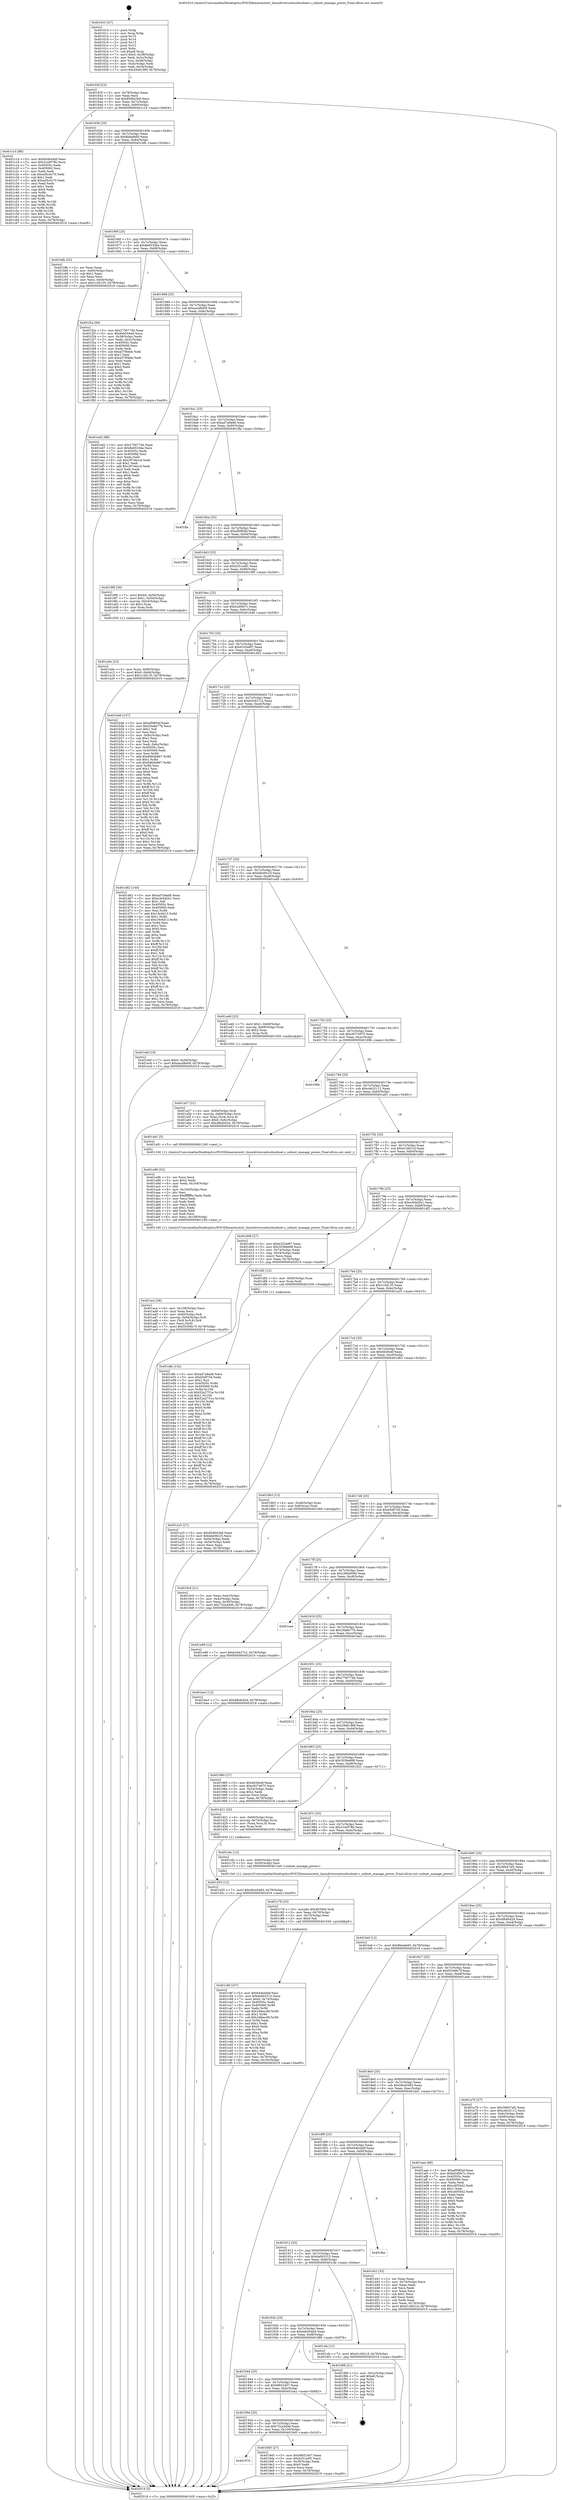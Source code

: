 digraph "0x401610" {
  label = "0x401610 (/mnt/c/Users/mathe/Desktop/tcc/POCII/binaries/extr_linuxdriversnetusbusbnet.c_usbnet_manage_power_Final-ollvm.out::main(0))"
  labelloc = "t"
  node[shape=record]

  Entry [label="",width=0.3,height=0.3,shape=circle,fillcolor=black,style=filled]
  "0x40163f" [label="{
     0x40163f [23]\l
     | [instrs]\l
     &nbsp;&nbsp;0x40163f \<+3\>: mov -0x78(%rbp),%eax\l
     &nbsp;&nbsp;0x401642 \<+2\>: mov %eax,%ecx\l
     &nbsp;&nbsp;0x401644 \<+6\>: sub $0x85d643e8,%ecx\l
     &nbsp;&nbsp;0x40164a \<+3\>: mov %eax,-0x7c(%rbp)\l
     &nbsp;&nbsp;0x40164d \<+3\>: mov %ecx,-0x80(%rbp)\l
     &nbsp;&nbsp;0x401650 \<+6\>: je 0000000000401c14 \<main+0x604\>\l
  }"]
  "0x401c14" [label="{
     0x401c14 [88]\l
     | [instrs]\l
     &nbsp;&nbsp;0x401c14 \<+5\>: mov $0x644b44bf,%eax\l
     &nbsp;&nbsp;0x401c19 \<+5\>: mov $0x31e0f78b,%ecx\l
     &nbsp;&nbsp;0x401c1e \<+7\>: mov 0x40505c,%edx\l
     &nbsp;&nbsp;0x401c25 \<+7\>: mov 0x405060,%esi\l
     &nbsp;&nbsp;0x401c2c \<+2\>: mov %edx,%edi\l
     &nbsp;&nbsp;0x401c2e \<+6\>: sub $0xed5c0c70,%edi\l
     &nbsp;&nbsp;0x401c34 \<+3\>: sub $0x1,%edi\l
     &nbsp;&nbsp;0x401c37 \<+6\>: add $0xed5c0c70,%edi\l
     &nbsp;&nbsp;0x401c3d \<+3\>: imul %edi,%edx\l
     &nbsp;&nbsp;0x401c40 \<+3\>: and $0x1,%edx\l
     &nbsp;&nbsp;0x401c43 \<+3\>: cmp $0x0,%edx\l
     &nbsp;&nbsp;0x401c46 \<+4\>: sete %r8b\l
     &nbsp;&nbsp;0x401c4a \<+3\>: cmp $0xa,%esi\l
     &nbsp;&nbsp;0x401c4d \<+4\>: setl %r9b\l
     &nbsp;&nbsp;0x401c51 \<+3\>: mov %r8b,%r10b\l
     &nbsp;&nbsp;0x401c54 \<+3\>: and %r9b,%r10b\l
     &nbsp;&nbsp;0x401c57 \<+3\>: xor %r9b,%r8b\l
     &nbsp;&nbsp;0x401c5a \<+3\>: or %r8b,%r10b\l
     &nbsp;&nbsp;0x401c5d \<+4\>: test $0x1,%r10b\l
     &nbsp;&nbsp;0x401c61 \<+3\>: cmovne %ecx,%eax\l
     &nbsp;&nbsp;0x401c64 \<+3\>: mov %eax,-0x78(%rbp)\l
     &nbsp;&nbsp;0x401c67 \<+5\>: jmp 0000000000402019 \<main+0xa09\>\l
  }"]
  "0x401656" [label="{
     0x401656 [25]\l
     | [instrs]\l
     &nbsp;&nbsp;0x401656 \<+5\>: jmp 000000000040165b \<main+0x4b\>\l
     &nbsp;&nbsp;0x40165b \<+3\>: mov -0x7c(%rbp),%eax\l
     &nbsp;&nbsp;0x40165e \<+5\>: sub $0x8bbafe60,%eax\l
     &nbsp;&nbsp;0x401663 \<+6\>: mov %eax,-0x84(%rbp)\l
     &nbsp;&nbsp;0x401669 \<+6\>: je 0000000000401bfb \<main+0x5eb\>\l
  }"]
  Exit [label="",width=0.3,height=0.3,shape=circle,fillcolor=black,style=filled,peripheries=2]
  "0x401bfb" [label="{
     0x401bfb [25]\l
     | [instrs]\l
     &nbsp;&nbsp;0x401bfb \<+2\>: xor %eax,%eax\l
     &nbsp;&nbsp;0x401bfd \<+3\>: mov -0x64(%rbp),%ecx\l
     &nbsp;&nbsp;0x401c00 \<+3\>: sub $0x1,%eax\l
     &nbsp;&nbsp;0x401c03 \<+2\>: sub %eax,%ecx\l
     &nbsp;&nbsp;0x401c05 \<+3\>: mov %ecx,-0x64(%rbp)\l
     &nbsp;&nbsp;0x401c08 \<+7\>: movl $0x1c3d135,-0x78(%rbp)\l
     &nbsp;&nbsp;0x401c0f \<+5\>: jmp 0000000000402019 \<main+0xa09\>\l
  }"]
  "0x40166f" [label="{
     0x40166f [25]\l
     | [instrs]\l
     &nbsp;&nbsp;0x40166f \<+5\>: jmp 0000000000401674 \<main+0x64\>\l
     &nbsp;&nbsp;0x401674 \<+3\>: mov -0x7c(%rbp),%eax\l
     &nbsp;&nbsp;0x401677 \<+5\>: sub $0x8e6533be,%eax\l
     &nbsp;&nbsp;0x40167c \<+6\>: mov %eax,-0x88(%rbp)\l
     &nbsp;&nbsp;0x401682 \<+6\>: je 0000000000401f2a \<main+0x91a\>\l
  }"]
  "0x401dfe" [label="{
     0x401dfe [152]\l
     | [instrs]\l
     &nbsp;&nbsp;0x401dfe \<+5\>: mov $0xad7a9ad6,%ecx\l
     &nbsp;&nbsp;0x401e03 \<+5\>: mov $0xb5df75d,%edx\l
     &nbsp;&nbsp;0x401e08 \<+3\>: mov $0x1,%sil\l
     &nbsp;&nbsp;0x401e0b \<+8\>: mov 0x40505c,%r8d\l
     &nbsp;&nbsp;0x401e13 \<+8\>: mov 0x405060,%r9d\l
     &nbsp;&nbsp;0x401e1b \<+3\>: mov %r8d,%r10d\l
     &nbsp;&nbsp;0x401e1e \<+7\>: sub $0x52a2751e,%r10d\l
     &nbsp;&nbsp;0x401e25 \<+4\>: sub $0x1,%r10d\l
     &nbsp;&nbsp;0x401e29 \<+7\>: add $0x52a2751e,%r10d\l
     &nbsp;&nbsp;0x401e30 \<+4\>: imul %r10d,%r8d\l
     &nbsp;&nbsp;0x401e34 \<+4\>: and $0x1,%r8d\l
     &nbsp;&nbsp;0x401e38 \<+4\>: cmp $0x0,%r8d\l
     &nbsp;&nbsp;0x401e3c \<+4\>: sete %r11b\l
     &nbsp;&nbsp;0x401e40 \<+4\>: cmp $0xa,%r9d\l
     &nbsp;&nbsp;0x401e44 \<+3\>: setl %bl\l
     &nbsp;&nbsp;0x401e47 \<+3\>: mov %r11b,%r14b\l
     &nbsp;&nbsp;0x401e4a \<+4\>: xor $0xff,%r14b\l
     &nbsp;&nbsp;0x401e4e \<+3\>: mov %bl,%r15b\l
     &nbsp;&nbsp;0x401e51 \<+4\>: xor $0xff,%r15b\l
     &nbsp;&nbsp;0x401e55 \<+4\>: xor $0x1,%sil\l
     &nbsp;&nbsp;0x401e59 \<+3\>: mov %r14b,%r12b\l
     &nbsp;&nbsp;0x401e5c \<+4\>: and $0xff,%r12b\l
     &nbsp;&nbsp;0x401e60 \<+3\>: and %sil,%r11b\l
     &nbsp;&nbsp;0x401e63 \<+3\>: mov %r15b,%r13b\l
     &nbsp;&nbsp;0x401e66 \<+4\>: and $0xff,%r13b\l
     &nbsp;&nbsp;0x401e6a \<+3\>: and %sil,%bl\l
     &nbsp;&nbsp;0x401e6d \<+3\>: or %r11b,%r12b\l
     &nbsp;&nbsp;0x401e70 \<+3\>: or %bl,%r13b\l
     &nbsp;&nbsp;0x401e73 \<+3\>: xor %r13b,%r12b\l
     &nbsp;&nbsp;0x401e76 \<+3\>: or %r15b,%r14b\l
     &nbsp;&nbsp;0x401e79 \<+4\>: xor $0xff,%r14b\l
     &nbsp;&nbsp;0x401e7d \<+4\>: or $0x1,%sil\l
     &nbsp;&nbsp;0x401e81 \<+3\>: and %sil,%r14b\l
     &nbsp;&nbsp;0x401e84 \<+3\>: or %r14b,%r12b\l
     &nbsp;&nbsp;0x401e87 \<+4\>: test $0x1,%r12b\l
     &nbsp;&nbsp;0x401e8b \<+3\>: cmovne %edx,%ecx\l
     &nbsp;&nbsp;0x401e8e \<+3\>: mov %ecx,-0x78(%rbp)\l
     &nbsp;&nbsp;0x401e91 \<+5\>: jmp 0000000000402019 \<main+0xa09\>\l
  }"]
  "0x401f2a" [label="{
     0x401f2a [94]\l
     | [instrs]\l
     &nbsp;&nbsp;0x401f2a \<+5\>: mov $0x2756774b,%eax\l
     &nbsp;&nbsp;0x401f2f \<+5\>: mov $0x6eb504d4,%ecx\l
     &nbsp;&nbsp;0x401f34 \<+3\>: mov -0x38(%rbp),%edx\l
     &nbsp;&nbsp;0x401f37 \<+3\>: mov %edx,-0x2c(%rbp)\l
     &nbsp;&nbsp;0x401f3a \<+7\>: mov 0x40505c,%edx\l
     &nbsp;&nbsp;0x401f41 \<+7\>: mov 0x405060,%esi\l
     &nbsp;&nbsp;0x401f48 \<+2\>: mov %edx,%edi\l
     &nbsp;&nbsp;0x401f4a \<+6\>: sub $0xa57f0ebb,%edi\l
     &nbsp;&nbsp;0x401f50 \<+3\>: sub $0x1,%edi\l
     &nbsp;&nbsp;0x401f53 \<+6\>: add $0xa57f0ebb,%edi\l
     &nbsp;&nbsp;0x401f59 \<+3\>: imul %edi,%edx\l
     &nbsp;&nbsp;0x401f5c \<+3\>: and $0x1,%edx\l
     &nbsp;&nbsp;0x401f5f \<+3\>: cmp $0x0,%edx\l
     &nbsp;&nbsp;0x401f62 \<+4\>: sete %r8b\l
     &nbsp;&nbsp;0x401f66 \<+3\>: cmp $0xa,%esi\l
     &nbsp;&nbsp;0x401f69 \<+4\>: setl %r9b\l
     &nbsp;&nbsp;0x401f6d \<+3\>: mov %r8b,%r10b\l
     &nbsp;&nbsp;0x401f70 \<+3\>: and %r9b,%r10b\l
     &nbsp;&nbsp;0x401f73 \<+3\>: xor %r9b,%r8b\l
     &nbsp;&nbsp;0x401f76 \<+3\>: or %r8b,%r10b\l
     &nbsp;&nbsp;0x401f79 \<+4\>: test $0x1,%r10b\l
     &nbsp;&nbsp;0x401f7d \<+3\>: cmovne %ecx,%eax\l
     &nbsp;&nbsp;0x401f80 \<+3\>: mov %eax,-0x78(%rbp)\l
     &nbsp;&nbsp;0x401f83 \<+5\>: jmp 0000000000402019 \<main+0xa09\>\l
  }"]
  "0x401688" [label="{
     0x401688 [25]\l
     | [instrs]\l
     &nbsp;&nbsp;0x401688 \<+5\>: jmp 000000000040168d \<main+0x7d\>\l
     &nbsp;&nbsp;0x40168d \<+3\>: mov -0x7c(%rbp),%eax\l
     &nbsp;&nbsp;0x401690 \<+5\>: sub $0xaacd8e09,%eax\l
     &nbsp;&nbsp;0x401695 \<+6\>: mov %eax,-0x8c(%rbp)\l
     &nbsp;&nbsp;0x40169b \<+6\>: je 0000000000401ed2 \<main+0x8c2\>\l
  }"]
  "0x401d35" [label="{
     0x401d35 [12]\l
     | [instrs]\l
     &nbsp;&nbsp;0x401d35 \<+7\>: movl $0x58ce5483,-0x78(%rbp)\l
     &nbsp;&nbsp;0x401d3c \<+5\>: jmp 0000000000402019 \<main+0xa09\>\l
  }"]
  "0x401ed2" [label="{
     0x401ed2 [88]\l
     | [instrs]\l
     &nbsp;&nbsp;0x401ed2 \<+5\>: mov $0x2756774b,%eax\l
     &nbsp;&nbsp;0x401ed7 \<+5\>: mov $0x8e6533be,%ecx\l
     &nbsp;&nbsp;0x401edc \<+7\>: mov 0x40505c,%edx\l
     &nbsp;&nbsp;0x401ee3 \<+7\>: mov 0x405060,%esi\l
     &nbsp;&nbsp;0x401eea \<+2\>: mov %edx,%edi\l
     &nbsp;&nbsp;0x401eec \<+6\>: sub $0x297ebcc4,%edi\l
     &nbsp;&nbsp;0x401ef2 \<+3\>: sub $0x1,%edi\l
     &nbsp;&nbsp;0x401ef5 \<+6\>: add $0x297ebcc4,%edi\l
     &nbsp;&nbsp;0x401efb \<+3\>: imul %edi,%edx\l
     &nbsp;&nbsp;0x401efe \<+3\>: and $0x1,%edx\l
     &nbsp;&nbsp;0x401f01 \<+3\>: cmp $0x0,%edx\l
     &nbsp;&nbsp;0x401f04 \<+4\>: sete %r8b\l
     &nbsp;&nbsp;0x401f08 \<+3\>: cmp $0xa,%esi\l
     &nbsp;&nbsp;0x401f0b \<+4\>: setl %r9b\l
     &nbsp;&nbsp;0x401f0f \<+3\>: mov %r8b,%r10b\l
     &nbsp;&nbsp;0x401f12 \<+3\>: and %r9b,%r10b\l
     &nbsp;&nbsp;0x401f15 \<+3\>: xor %r9b,%r8b\l
     &nbsp;&nbsp;0x401f18 \<+3\>: or %r8b,%r10b\l
     &nbsp;&nbsp;0x401f1b \<+4\>: test $0x1,%r10b\l
     &nbsp;&nbsp;0x401f1f \<+3\>: cmovne %ecx,%eax\l
     &nbsp;&nbsp;0x401f22 \<+3\>: mov %eax,-0x78(%rbp)\l
     &nbsp;&nbsp;0x401f25 \<+5\>: jmp 0000000000402019 \<main+0xa09\>\l
  }"]
  "0x4016a1" [label="{
     0x4016a1 [25]\l
     | [instrs]\l
     &nbsp;&nbsp;0x4016a1 \<+5\>: jmp 00000000004016a6 \<main+0x96\>\l
     &nbsp;&nbsp;0x4016a6 \<+3\>: mov -0x7c(%rbp),%eax\l
     &nbsp;&nbsp;0x4016a9 \<+5\>: sub $0xad7a9ad6,%eax\l
     &nbsp;&nbsp;0x4016ae \<+6\>: mov %eax,-0x90(%rbp)\l
     &nbsp;&nbsp;0x4016b4 \<+6\>: je 0000000000401ffa \<main+0x9ea\>\l
  }"]
  "0x401c8f" [label="{
     0x401c8f [107]\l
     | [instrs]\l
     &nbsp;&nbsp;0x401c8f \<+5\>: mov $0x644b44bf,%esi\l
     &nbsp;&nbsp;0x401c94 \<+5\>: mov $0x6a003315,%ecx\l
     &nbsp;&nbsp;0x401c99 \<+7\>: movl $0x0,-0x74(%rbp)\l
     &nbsp;&nbsp;0x401ca0 \<+7\>: mov 0x40505c,%edx\l
     &nbsp;&nbsp;0x401ca7 \<+8\>: mov 0x405060,%r8d\l
     &nbsp;&nbsp;0x401caf \<+3\>: mov %edx,%r9d\l
     &nbsp;&nbsp;0x401cb2 \<+7\>: add $0x24feec09,%r9d\l
     &nbsp;&nbsp;0x401cb9 \<+4\>: sub $0x1,%r9d\l
     &nbsp;&nbsp;0x401cbd \<+7\>: sub $0x24feec09,%r9d\l
     &nbsp;&nbsp;0x401cc4 \<+4\>: imul %r9d,%edx\l
     &nbsp;&nbsp;0x401cc8 \<+3\>: and $0x1,%edx\l
     &nbsp;&nbsp;0x401ccb \<+3\>: cmp $0x0,%edx\l
     &nbsp;&nbsp;0x401cce \<+4\>: sete %r10b\l
     &nbsp;&nbsp;0x401cd2 \<+4\>: cmp $0xa,%r8d\l
     &nbsp;&nbsp;0x401cd6 \<+4\>: setl %r11b\l
     &nbsp;&nbsp;0x401cda \<+3\>: mov %r10b,%bl\l
     &nbsp;&nbsp;0x401cdd \<+3\>: and %r11b,%bl\l
     &nbsp;&nbsp;0x401ce0 \<+3\>: xor %r11b,%r10b\l
     &nbsp;&nbsp;0x401ce3 \<+3\>: or %r10b,%bl\l
     &nbsp;&nbsp;0x401ce6 \<+3\>: test $0x1,%bl\l
     &nbsp;&nbsp;0x401ce9 \<+3\>: cmovne %ecx,%esi\l
     &nbsp;&nbsp;0x401cec \<+3\>: mov %esi,-0x78(%rbp)\l
     &nbsp;&nbsp;0x401cef \<+6\>: mov %eax,-0x10c(%rbp)\l
     &nbsp;&nbsp;0x401cf5 \<+5\>: jmp 0000000000402019 \<main+0xa09\>\l
  }"]
  "0x401ffa" [label="{
     0x401ffa\l
  }", style=dashed]
  "0x4016ba" [label="{
     0x4016ba [25]\l
     | [instrs]\l
     &nbsp;&nbsp;0x4016ba \<+5\>: jmp 00000000004016bf \<main+0xaf\>\l
     &nbsp;&nbsp;0x4016bf \<+3\>: mov -0x7c(%rbp),%eax\l
     &nbsp;&nbsp;0x4016c2 \<+5\>: sub $0xaf5f85ef,%eax\l
     &nbsp;&nbsp;0x4016c7 \<+6\>: mov %eax,-0x94(%rbp)\l
     &nbsp;&nbsp;0x4016cd \<+6\>: je 0000000000401f9d \<main+0x98d\>\l
  }"]
  "0x401c78" [label="{
     0x401c78 [23]\l
     | [instrs]\l
     &nbsp;&nbsp;0x401c78 \<+10\>: movabs $0x4030b6,%rdi\l
     &nbsp;&nbsp;0x401c82 \<+3\>: mov %eax,-0x70(%rbp)\l
     &nbsp;&nbsp;0x401c85 \<+3\>: mov -0x70(%rbp),%esi\l
     &nbsp;&nbsp;0x401c88 \<+2\>: mov $0x0,%al\l
     &nbsp;&nbsp;0x401c8a \<+5\>: call 0000000000401040 \<printf@plt\>\l
     | [calls]\l
     &nbsp;&nbsp;0x401040 \{1\} (unknown)\l
  }"]
  "0x401f9d" [label="{
     0x401f9d\l
  }", style=dashed]
  "0x4016d3" [label="{
     0x4016d3 [25]\l
     | [instrs]\l
     &nbsp;&nbsp;0x4016d3 \<+5\>: jmp 00000000004016d8 \<main+0xc8\>\l
     &nbsp;&nbsp;0x4016d8 \<+3\>: mov -0x7c(%rbp),%eax\l
     &nbsp;&nbsp;0x4016db \<+5\>: sub $0xb251edf1,%eax\l
     &nbsp;&nbsp;0x4016e0 \<+6\>: mov %eax,-0x98(%rbp)\l
     &nbsp;&nbsp;0x4016e6 \<+6\>: je 00000000004019f0 \<main+0x3e0\>\l
  }"]
  "0x401aca" [label="{
     0x401aca [36]\l
     | [instrs]\l
     &nbsp;&nbsp;0x401aca \<+6\>: mov -0x108(%rbp),%ecx\l
     &nbsp;&nbsp;0x401ad0 \<+3\>: imul %eax,%ecx\l
     &nbsp;&nbsp;0x401ad3 \<+4\>: mov -0x60(%rbp),%r8\l
     &nbsp;&nbsp;0x401ad7 \<+4\>: movslq -0x64(%rbp),%r9\l
     &nbsp;&nbsp;0x401adb \<+4\>: mov (%r8,%r9,8),%r8\l
     &nbsp;&nbsp;0x401adf \<+3\>: mov %ecx,(%r8)\l
     &nbsp;&nbsp;0x401ae2 \<+7\>: movl $0x55306c7f,-0x78(%rbp)\l
     &nbsp;&nbsp;0x401ae9 \<+5\>: jmp 0000000000402019 \<main+0xa09\>\l
  }"]
  "0x4019f0" [label="{
     0x4019f0 [30]\l
     | [instrs]\l
     &nbsp;&nbsp;0x4019f0 \<+7\>: movl $0x64,-0x50(%rbp)\l
     &nbsp;&nbsp;0x4019f7 \<+7\>: movl $0x1,-0x54(%rbp)\l
     &nbsp;&nbsp;0x4019fe \<+4\>: movslq -0x54(%rbp),%rax\l
     &nbsp;&nbsp;0x401a02 \<+4\>: shl $0x3,%rax\l
     &nbsp;&nbsp;0x401a06 \<+3\>: mov %rax,%rdi\l
     &nbsp;&nbsp;0x401a09 \<+5\>: call 0000000000401050 \<malloc@plt\>\l
     | [calls]\l
     &nbsp;&nbsp;0x401050 \{1\} (unknown)\l
  }"]
  "0x4016ec" [label="{
     0x4016ec [25]\l
     | [instrs]\l
     &nbsp;&nbsp;0x4016ec \<+5\>: jmp 00000000004016f1 \<main+0xe1\>\l
     &nbsp;&nbsp;0x4016f1 \<+3\>: mov -0x7c(%rbp),%eax\l
     &nbsp;&nbsp;0x4016f4 \<+5\>: sub $0xb2d0fe7c,%eax\l
     &nbsp;&nbsp;0x4016f9 \<+6\>: mov %eax,-0x9c(%rbp)\l
     &nbsp;&nbsp;0x4016ff \<+6\>: je 0000000000401b46 \<main+0x536\>\l
  }"]
  "0x401a96" [label="{
     0x401a96 [52]\l
     | [instrs]\l
     &nbsp;&nbsp;0x401a96 \<+2\>: xor %ecx,%ecx\l
     &nbsp;&nbsp;0x401a98 \<+5\>: mov $0x2,%edx\l
     &nbsp;&nbsp;0x401a9d \<+6\>: mov %edx,-0x104(%rbp)\l
     &nbsp;&nbsp;0x401aa3 \<+1\>: cltd\l
     &nbsp;&nbsp;0x401aa4 \<+6\>: mov -0x104(%rbp),%esi\l
     &nbsp;&nbsp;0x401aaa \<+2\>: idiv %esi\l
     &nbsp;&nbsp;0x401aac \<+6\>: imul $0xfffffffe,%edx,%edx\l
     &nbsp;&nbsp;0x401ab2 \<+2\>: mov %ecx,%edi\l
     &nbsp;&nbsp;0x401ab4 \<+2\>: sub %edx,%edi\l
     &nbsp;&nbsp;0x401ab6 \<+2\>: mov %ecx,%edx\l
     &nbsp;&nbsp;0x401ab8 \<+3\>: sub $0x1,%edx\l
     &nbsp;&nbsp;0x401abb \<+2\>: add %edx,%edi\l
     &nbsp;&nbsp;0x401abd \<+2\>: sub %edi,%ecx\l
     &nbsp;&nbsp;0x401abf \<+6\>: mov %ecx,-0x108(%rbp)\l
     &nbsp;&nbsp;0x401ac5 \<+5\>: call 0000000000401160 \<next_i\>\l
     | [calls]\l
     &nbsp;&nbsp;0x401160 \{1\} (/mnt/c/Users/mathe/Desktop/tcc/POCII/binaries/extr_linuxdriversnetusbusbnet.c_usbnet_manage_power_Final-ollvm.out::next_i)\l
  }"]
  "0x401b46" [label="{
     0x401b46 [157]\l
     | [instrs]\l
     &nbsp;&nbsp;0x401b46 \<+5\>: mov $0xaf5f85ef,%eax\l
     &nbsp;&nbsp;0x401b4b \<+5\>: mov $0x20a8e77b,%ecx\l
     &nbsp;&nbsp;0x401b50 \<+2\>: mov $0x1,%dl\l
     &nbsp;&nbsp;0x401b52 \<+2\>: xor %esi,%esi\l
     &nbsp;&nbsp;0x401b54 \<+3\>: mov -0x6c(%rbp),%edi\l
     &nbsp;&nbsp;0x401b57 \<+3\>: sub $0x1,%esi\l
     &nbsp;&nbsp;0x401b5a \<+2\>: sub %esi,%edi\l
     &nbsp;&nbsp;0x401b5c \<+3\>: mov %edi,-0x6c(%rbp)\l
     &nbsp;&nbsp;0x401b5f \<+7\>: mov 0x40505c,%esi\l
     &nbsp;&nbsp;0x401b66 \<+7\>: mov 0x405060,%edi\l
     &nbsp;&nbsp;0x401b6d \<+3\>: mov %esi,%r8d\l
     &nbsp;&nbsp;0x401b70 \<+7\>: add $0x8d64b667,%r8d\l
     &nbsp;&nbsp;0x401b77 \<+4\>: sub $0x1,%r8d\l
     &nbsp;&nbsp;0x401b7b \<+7\>: sub $0x8d64b667,%r8d\l
     &nbsp;&nbsp;0x401b82 \<+4\>: imul %r8d,%esi\l
     &nbsp;&nbsp;0x401b86 \<+3\>: and $0x1,%esi\l
     &nbsp;&nbsp;0x401b89 \<+3\>: cmp $0x0,%esi\l
     &nbsp;&nbsp;0x401b8c \<+4\>: sete %r9b\l
     &nbsp;&nbsp;0x401b90 \<+3\>: cmp $0xa,%edi\l
     &nbsp;&nbsp;0x401b93 \<+4\>: setl %r10b\l
     &nbsp;&nbsp;0x401b97 \<+3\>: mov %r9b,%r11b\l
     &nbsp;&nbsp;0x401b9a \<+4\>: xor $0xff,%r11b\l
     &nbsp;&nbsp;0x401b9e \<+3\>: mov %r10b,%bl\l
     &nbsp;&nbsp;0x401ba1 \<+3\>: xor $0xff,%bl\l
     &nbsp;&nbsp;0x401ba4 \<+3\>: xor $0x0,%dl\l
     &nbsp;&nbsp;0x401ba7 \<+3\>: mov %r11b,%r14b\l
     &nbsp;&nbsp;0x401baa \<+4\>: and $0x0,%r14b\l
     &nbsp;&nbsp;0x401bae \<+3\>: and %dl,%r9b\l
     &nbsp;&nbsp;0x401bb1 \<+3\>: mov %bl,%r15b\l
     &nbsp;&nbsp;0x401bb4 \<+4\>: and $0x0,%r15b\l
     &nbsp;&nbsp;0x401bb8 \<+3\>: and %dl,%r10b\l
     &nbsp;&nbsp;0x401bbb \<+3\>: or %r9b,%r14b\l
     &nbsp;&nbsp;0x401bbe \<+3\>: or %r10b,%r15b\l
     &nbsp;&nbsp;0x401bc1 \<+3\>: xor %r15b,%r14b\l
     &nbsp;&nbsp;0x401bc4 \<+3\>: or %bl,%r11b\l
     &nbsp;&nbsp;0x401bc7 \<+4\>: xor $0xff,%r11b\l
     &nbsp;&nbsp;0x401bcb \<+3\>: or $0x0,%dl\l
     &nbsp;&nbsp;0x401bce \<+3\>: and %dl,%r11b\l
     &nbsp;&nbsp;0x401bd1 \<+3\>: or %r11b,%r14b\l
     &nbsp;&nbsp;0x401bd4 \<+4\>: test $0x1,%r14b\l
     &nbsp;&nbsp;0x401bd8 \<+3\>: cmovne %ecx,%eax\l
     &nbsp;&nbsp;0x401bdb \<+3\>: mov %eax,-0x78(%rbp)\l
     &nbsp;&nbsp;0x401bde \<+5\>: jmp 0000000000402019 \<main+0xa09\>\l
  }"]
  "0x401705" [label="{
     0x401705 [25]\l
     | [instrs]\l
     &nbsp;&nbsp;0x401705 \<+5\>: jmp 000000000040170a \<main+0xfa\>\l
     &nbsp;&nbsp;0x40170a \<+3\>: mov -0x7c(%rbp),%eax\l
     &nbsp;&nbsp;0x40170d \<+5\>: sub $0xb325a9f7,%eax\l
     &nbsp;&nbsp;0x401712 \<+6\>: mov %eax,-0xa0(%rbp)\l
     &nbsp;&nbsp;0x401718 \<+6\>: je 0000000000401d62 \<main+0x752\>\l
  }"]
  "0x401a57" [label="{
     0x401a57 [31]\l
     | [instrs]\l
     &nbsp;&nbsp;0x401a57 \<+4\>: mov -0x60(%rbp),%rdi\l
     &nbsp;&nbsp;0x401a5b \<+4\>: movslq -0x64(%rbp),%rcx\l
     &nbsp;&nbsp;0x401a5f \<+4\>: mov %rax,(%rdi,%rcx,8)\l
     &nbsp;&nbsp;0x401a63 \<+7\>: movl $0x0,-0x6c(%rbp)\l
     &nbsp;&nbsp;0x401a6a \<+7\>: movl $0x4fb4042d,-0x78(%rbp)\l
     &nbsp;&nbsp;0x401a71 \<+5\>: jmp 0000000000402019 \<main+0xa09\>\l
  }"]
  "0x401d62" [label="{
     0x401d62 [144]\l
     | [instrs]\l
     &nbsp;&nbsp;0x401d62 \<+5\>: mov $0xad7a9ad6,%eax\l
     &nbsp;&nbsp;0x401d67 \<+5\>: mov $0xe3e5d2b1,%ecx\l
     &nbsp;&nbsp;0x401d6c \<+2\>: mov $0x1,%dl\l
     &nbsp;&nbsp;0x401d6e \<+7\>: mov 0x40505c,%esi\l
     &nbsp;&nbsp;0x401d75 \<+7\>: mov 0x405060,%edi\l
     &nbsp;&nbsp;0x401d7c \<+3\>: mov %esi,%r8d\l
     &nbsp;&nbsp;0x401d7f \<+7\>: add $0x19c6d13,%r8d\l
     &nbsp;&nbsp;0x401d86 \<+4\>: sub $0x1,%r8d\l
     &nbsp;&nbsp;0x401d8a \<+7\>: sub $0x19c6d13,%r8d\l
     &nbsp;&nbsp;0x401d91 \<+4\>: imul %r8d,%esi\l
     &nbsp;&nbsp;0x401d95 \<+3\>: and $0x1,%esi\l
     &nbsp;&nbsp;0x401d98 \<+3\>: cmp $0x0,%esi\l
     &nbsp;&nbsp;0x401d9b \<+4\>: sete %r9b\l
     &nbsp;&nbsp;0x401d9f \<+3\>: cmp $0xa,%edi\l
     &nbsp;&nbsp;0x401da2 \<+4\>: setl %r10b\l
     &nbsp;&nbsp;0x401da6 \<+3\>: mov %r9b,%r11b\l
     &nbsp;&nbsp;0x401da9 \<+4\>: xor $0xff,%r11b\l
     &nbsp;&nbsp;0x401dad \<+3\>: mov %r10b,%bl\l
     &nbsp;&nbsp;0x401db0 \<+3\>: xor $0xff,%bl\l
     &nbsp;&nbsp;0x401db3 \<+3\>: xor $0x1,%dl\l
     &nbsp;&nbsp;0x401db6 \<+3\>: mov %r11b,%r14b\l
     &nbsp;&nbsp;0x401db9 \<+4\>: and $0xff,%r14b\l
     &nbsp;&nbsp;0x401dbd \<+3\>: and %dl,%r9b\l
     &nbsp;&nbsp;0x401dc0 \<+3\>: mov %bl,%r15b\l
     &nbsp;&nbsp;0x401dc3 \<+4\>: and $0xff,%r15b\l
     &nbsp;&nbsp;0x401dc7 \<+3\>: and %dl,%r10b\l
     &nbsp;&nbsp;0x401dca \<+3\>: or %r9b,%r14b\l
     &nbsp;&nbsp;0x401dcd \<+3\>: or %r10b,%r15b\l
     &nbsp;&nbsp;0x401dd0 \<+3\>: xor %r15b,%r14b\l
     &nbsp;&nbsp;0x401dd3 \<+3\>: or %bl,%r11b\l
     &nbsp;&nbsp;0x401dd6 \<+4\>: xor $0xff,%r11b\l
     &nbsp;&nbsp;0x401dda \<+3\>: or $0x1,%dl\l
     &nbsp;&nbsp;0x401ddd \<+3\>: and %dl,%r11b\l
     &nbsp;&nbsp;0x401de0 \<+3\>: or %r11b,%r14b\l
     &nbsp;&nbsp;0x401de3 \<+4\>: test $0x1,%r14b\l
     &nbsp;&nbsp;0x401de7 \<+3\>: cmovne %ecx,%eax\l
     &nbsp;&nbsp;0x401dea \<+3\>: mov %eax,-0x78(%rbp)\l
     &nbsp;&nbsp;0x401ded \<+5\>: jmp 0000000000402019 \<main+0xa09\>\l
  }"]
  "0x40171e" [label="{
     0x40171e [25]\l
     | [instrs]\l
     &nbsp;&nbsp;0x40171e \<+5\>: jmp 0000000000401723 \<main+0x113\>\l
     &nbsp;&nbsp;0x401723 \<+3\>: mov -0x7c(%rbp),%eax\l
     &nbsp;&nbsp;0x401726 \<+5\>: sub $0xb34427c2,%eax\l
     &nbsp;&nbsp;0x40172b \<+6\>: mov %eax,-0xa4(%rbp)\l
     &nbsp;&nbsp;0x401731 \<+6\>: je 0000000000401ebf \<main+0x8af\>\l
  }"]
  "0x401a0e" [label="{
     0x401a0e [23]\l
     | [instrs]\l
     &nbsp;&nbsp;0x401a0e \<+4\>: mov %rax,-0x60(%rbp)\l
     &nbsp;&nbsp;0x401a12 \<+7\>: movl $0x0,-0x64(%rbp)\l
     &nbsp;&nbsp;0x401a19 \<+7\>: movl $0x1c3d135,-0x78(%rbp)\l
     &nbsp;&nbsp;0x401a20 \<+5\>: jmp 0000000000402019 \<main+0xa09\>\l
  }"]
  "0x401ebf" [label="{
     0x401ebf [19]\l
     | [instrs]\l
     &nbsp;&nbsp;0x401ebf \<+7\>: movl $0x0,-0x38(%rbp)\l
     &nbsp;&nbsp;0x401ec6 \<+7\>: movl $0xaacd8e09,-0x78(%rbp)\l
     &nbsp;&nbsp;0x401ecd \<+5\>: jmp 0000000000402019 \<main+0xa09\>\l
  }"]
  "0x401737" [label="{
     0x401737 [25]\l
     | [instrs]\l
     &nbsp;&nbsp;0x401737 \<+5\>: jmp 000000000040173c \<main+0x12c\>\l
     &nbsp;&nbsp;0x40173c \<+3\>: mov -0x7c(%rbp),%eax\l
     &nbsp;&nbsp;0x40173f \<+5\>: sub $0xbde00c25,%eax\l
     &nbsp;&nbsp;0x401744 \<+6\>: mov %eax,-0xa8(%rbp)\l
     &nbsp;&nbsp;0x40174a \<+6\>: je 0000000000401a40 \<main+0x430\>\l
  }"]
  "0x401976" [label="{
     0x401976\l
  }", style=dashed]
  "0x401a40" [label="{
     0x401a40 [23]\l
     | [instrs]\l
     &nbsp;&nbsp;0x401a40 \<+7\>: movl $0x1,-0x68(%rbp)\l
     &nbsp;&nbsp;0x401a47 \<+4\>: movslq -0x68(%rbp),%rax\l
     &nbsp;&nbsp;0x401a4b \<+4\>: shl $0x2,%rax\l
     &nbsp;&nbsp;0x401a4f \<+3\>: mov %rax,%rdi\l
     &nbsp;&nbsp;0x401a52 \<+5\>: call 0000000000401050 \<malloc@plt\>\l
     | [calls]\l
     &nbsp;&nbsp;0x401050 \{1\} (unknown)\l
  }"]
  "0x401750" [label="{
     0x401750 [25]\l
     | [instrs]\l
     &nbsp;&nbsp;0x401750 \<+5\>: jmp 0000000000401755 \<main+0x145\>\l
     &nbsp;&nbsp;0x401755 \<+3\>: mov -0x7c(%rbp),%eax\l
     &nbsp;&nbsp;0x401758 \<+5\>: sub $0xc9374975,%eax\l
     &nbsp;&nbsp;0x40175d \<+6\>: mov %eax,-0xac(%rbp)\l
     &nbsp;&nbsp;0x401763 \<+6\>: je 000000000040199b \<main+0x38b\>\l
  }"]
  "0x4019d5" [label="{
     0x4019d5 [27]\l
     | [instrs]\l
     &nbsp;&nbsp;0x4019d5 \<+5\>: mov $0x6f652407,%eax\l
     &nbsp;&nbsp;0x4019da \<+5\>: mov $0xb251edf1,%ecx\l
     &nbsp;&nbsp;0x4019df \<+3\>: mov -0x30(%rbp),%edx\l
     &nbsp;&nbsp;0x4019e2 \<+3\>: cmp $0x0,%edx\l
     &nbsp;&nbsp;0x4019e5 \<+3\>: cmove %ecx,%eax\l
     &nbsp;&nbsp;0x4019e8 \<+3\>: mov %eax,-0x78(%rbp)\l
     &nbsp;&nbsp;0x4019eb \<+5\>: jmp 0000000000402019 \<main+0xa09\>\l
  }"]
  "0x40199b" [label="{
     0x40199b\l
  }", style=dashed]
  "0x401769" [label="{
     0x401769 [25]\l
     | [instrs]\l
     &nbsp;&nbsp;0x401769 \<+5\>: jmp 000000000040176e \<main+0x15e\>\l
     &nbsp;&nbsp;0x40176e \<+3\>: mov -0x7c(%rbp),%eax\l
     &nbsp;&nbsp;0x401771 \<+5\>: sub $0xcde32112,%eax\l
     &nbsp;&nbsp;0x401776 \<+6\>: mov %eax,-0xb0(%rbp)\l
     &nbsp;&nbsp;0x40177c \<+6\>: je 0000000000401a91 \<main+0x481\>\l
  }"]
  "0x40195d" [label="{
     0x40195d [25]\l
     | [instrs]\l
     &nbsp;&nbsp;0x40195d \<+5\>: jmp 0000000000401962 \<main+0x352\>\l
     &nbsp;&nbsp;0x401962 \<+3\>: mov -0x7c(%rbp),%eax\l
     &nbsp;&nbsp;0x401965 \<+5\>: sub $0x752a3d46,%eax\l
     &nbsp;&nbsp;0x40196a \<+6\>: mov %eax,-0x100(%rbp)\l
     &nbsp;&nbsp;0x401970 \<+6\>: je 00000000004019d5 \<main+0x3c5\>\l
  }"]
  "0x401a91" [label="{
     0x401a91 [5]\l
     | [instrs]\l
     &nbsp;&nbsp;0x401a91 \<+5\>: call 0000000000401160 \<next_i\>\l
     | [calls]\l
     &nbsp;&nbsp;0x401160 \{1\} (/mnt/c/Users/mathe/Desktop/tcc/POCII/binaries/extr_linuxdriversnetusbusbnet.c_usbnet_manage_power_Final-ollvm.out::next_i)\l
  }"]
  "0x401782" [label="{
     0x401782 [25]\l
     | [instrs]\l
     &nbsp;&nbsp;0x401782 \<+5\>: jmp 0000000000401787 \<main+0x177\>\l
     &nbsp;&nbsp;0x401787 \<+3\>: mov -0x7c(%rbp),%eax\l
     &nbsp;&nbsp;0x40178a \<+5\>: sub $0xd1cfd21d,%eax\l
     &nbsp;&nbsp;0x40178f \<+6\>: mov %eax,-0xb4(%rbp)\l
     &nbsp;&nbsp;0x401795 \<+6\>: je 0000000000401d06 \<main+0x6f6\>\l
  }"]
  "0x401ea2" [label="{
     0x401ea2\l
  }", style=dashed]
  "0x401d06" [label="{
     0x401d06 [27]\l
     | [instrs]\l
     &nbsp;&nbsp;0x401d06 \<+5\>: mov $0xb325a9f7,%eax\l
     &nbsp;&nbsp;0x401d0b \<+5\>: mov $0x3036e688,%ecx\l
     &nbsp;&nbsp;0x401d10 \<+3\>: mov -0x74(%rbp),%edx\l
     &nbsp;&nbsp;0x401d13 \<+3\>: cmp -0x54(%rbp),%edx\l
     &nbsp;&nbsp;0x401d16 \<+3\>: cmovl %ecx,%eax\l
     &nbsp;&nbsp;0x401d19 \<+3\>: mov %eax,-0x78(%rbp)\l
     &nbsp;&nbsp;0x401d1c \<+5\>: jmp 0000000000402019 \<main+0xa09\>\l
  }"]
  "0x40179b" [label="{
     0x40179b [25]\l
     | [instrs]\l
     &nbsp;&nbsp;0x40179b \<+5\>: jmp 00000000004017a0 \<main+0x190\>\l
     &nbsp;&nbsp;0x4017a0 \<+3\>: mov -0x7c(%rbp),%eax\l
     &nbsp;&nbsp;0x4017a3 \<+5\>: sub $0xe3e5d2b1,%eax\l
     &nbsp;&nbsp;0x4017a8 \<+6\>: mov %eax,-0xb8(%rbp)\l
     &nbsp;&nbsp;0x4017ae \<+6\>: je 0000000000401df2 \<main+0x7e2\>\l
  }"]
  "0x401944" [label="{
     0x401944 [25]\l
     | [instrs]\l
     &nbsp;&nbsp;0x401944 \<+5\>: jmp 0000000000401949 \<main+0x339\>\l
     &nbsp;&nbsp;0x401949 \<+3\>: mov -0x7c(%rbp),%eax\l
     &nbsp;&nbsp;0x40194c \<+5\>: sub $0x6f652407,%eax\l
     &nbsp;&nbsp;0x401951 \<+6\>: mov %eax,-0xfc(%rbp)\l
     &nbsp;&nbsp;0x401957 \<+6\>: je 0000000000401ea2 \<main+0x892\>\l
  }"]
  "0x401df2" [label="{
     0x401df2 [12]\l
     | [instrs]\l
     &nbsp;&nbsp;0x401df2 \<+4\>: mov -0x60(%rbp),%rax\l
     &nbsp;&nbsp;0x401df6 \<+3\>: mov %rax,%rdi\l
     &nbsp;&nbsp;0x401df9 \<+5\>: call 0000000000401030 \<free@plt\>\l
     | [calls]\l
     &nbsp;&nbsp;0x401030 \{1\} (unknown)\l
  }"]
  "0x4017b4" [label="{
     0x4017b4 [25]\l
     | [instrs]\l
     &nbsp;&nbsp;0x4017b4 \<+5\>: jmp 00000000004017b9 \<main+0x1a9\>\l
     &nbsp;&nbsp;0x4017b9 \<+3\>: mov -0x7c(%rbp),%eax\l
     &nbsp;&nbsp;0x4017bc \<+5\>: sub $0x1c3d135,%eax\l
     &nbsp;&nbsp;0x4017c1 \<+6\>: mov %eax,-0xbc(%rbp)\l
     &nbsp;&nbsp;0x4017c7 \<+6\>: je 0000000000401a25 \<main+0x415\>\l
  }"]
  "0x401f88" [label="{
     0x401f88 [21]\l
     | [instrs]\l
     &nbsp;&nbsp;0x401f88 \<+3\>: mov -0x2c(%rbp),%eax\l
     &nbsp;&nbsp;0x401f8b \<+7\>: add $0xe8,%rsp\l
     &nbsp;&nbsp;0x401f92 \<+1\>: pop %rbx\l
     &nbsp;&nbsp;0x401f93 \<+2\>: pop %r12\l
     &nbsp;&nbsp;0x401f95 \<+2\>: pop %r13\l
     &nbsp;&nbsp;0x401f97 \<+2\>: pop %r14\l
     &nbsp;&nbsp;0x401f99 \<+2\>: pop %r15\l
     &nbsp;&nbsp;0x401f9b \<+1\>: pop %rbp\l
     &nbsp;&nbsp;0x401f9c \<+1\>: ret\l
  }"]
  "0x401a25" [label="{
     0x401a25 [27]\l
     | [instrs]\l
     &nbsp;&nbsp;0x401a25 \<+5\>: mov $0x85d643e8,%eax\l
     &nbsp;&nbsp;0x401a2a \<+5\>: mov $0xbde00c25,%ecx\l
     &nbsp;&nbsp;0x401a2f \<+3\>: mov -0x64(%rbp),%edx\l
     &nbsp;&nbsp;0x401a32 \<+3\>: cmp -0x54(%rbp),%edx\l
     &nbsp;&nbsp;0x401a35 \<+3\>: cmovl %ecx,%eax\l
     &nbsp;&nbsp;0x401a38 \<+3\>: mov %eax,-0x78(%rbp)\l
     &nbsp;&nbsp;0x401a3b \<+5\>: jmp 0000000000402019 \<main+0xa09\>\l
  }"]
  "0x4017cd" [label="{
     0x4017cd [25]\l
     | [instrs]\l
     &nbsp;&nbsp;0x4017cd \<+5\>: jmp 00000000004017d2 \<main+0x1c2\>\l
     &nbsp;&nbsp;0x4017d2 \<+3\>: mov -0x7c(%rbp),%eax\l
     &nbsp;&nbsp;0x4017d5 \<+5\>: sub $0x9d30e4f,%eax\l
     &nbsp;&nbsp;0x4017da \<+6\>: mov %eax,-0xc0(%rbp)\l
     &nbsp;&nbsp;0x4017e0 \<+6\>: je 00000000004019b3 \<main+0x3a3\>\l
  }"]
  "0x40192b" [label="{
     0x40192b [25]\l
     | [instrs]\l
     &nbsp;&nbsp;0x40192b \<+5\>: jmp 0000000000401930 \<main+0x320\>\l
     &nbsp;&nbsp;0x401930 \<+3\>: mov -0x7c(%rbp),%eax\l
     &nbsp;&nbsp;0x401933 \<+5\>: sub $0x6eb504d4,%eax\l
     &nbsp;&nbsp;0x401938 \<+6\>: mov %eax,-0xf8(%rbp)\l
     &nbsp;&nbsp;0x40193e \<+6\>: je 0000000000401f88 \<main+0x978\>\l
  }"]
  "0x4019b3" [label="{
     0x4019b3 [13]\l
     | [instrs]\l
     &nbsp;&nbsp;0x4019b3 \<+4\>: mov -0x48(%rbp),%rax\l
     &nbsp;&nbsp;0x4019b7 \<+4\>: mov 0x8(%rax),%rdi\l
     &nbsp;&nbsp;0x4019bb \<+5\>: call 0000000000401060 \<atoi@plt\>\l
     | [calls]\l
     &nbsp;&nbsp;0x401060 \{1\} (unknown)\l
  }"]
  "0x4017e6" [label="{
     0x4017e6 [25]\l
     | [instrs]\l
     &nbsp;&nbsp;0x4017e6 \<+5\>: jmp 00000000004017eb \<main+0x1db\>\l
     &nbsp;&nbsp;0x4017eb \<+3\>: mov -0x7c(%rbp),%eax\l
     &nbsp;&nbsp;0x4017ee \<+5\>: sub $0xb5df75d,%eax\l
     &nbsp;&nbsp;0x4017f3 \<+6\>: mov %eax,-0xc4(%rbp)\l
     &nbsp;&nbsp;0x4017f9 \<+6\>: je 0000000000401e96 \<main+0x886\>\l
  }"]
  "0x401cfa" [label="{
     0x401cfa [12]\l
     | [instrs]\l
     &nbsp;&nbsp;0x401cfa \<+7\>: movl $0xd1cfd21d,-0x78(%rbp)\l
     &nbsp;&nbsp;0x401d01 \<+5\>: jmp 0000000000402019 \<main+0xa09\>\l
  }"]
  "0x401e96" [label="{
     0x401e96 [12]\l
     | [instrs]\l
     &nbsp;&nbsp;0x401e96 \<+7\>: movl $0xb34427c2,-0x78(%rbp)\l
     &nbsp;&nbsp;0x401e9d \<+5\>: jmp 0000000000402019 \<main+0xa09\>\l
  }"]
  "0x4017ff" [label="{
     0x4017ff [25]\l
     | [instrs]\l
     &nbsp;&nbsp;0x4017ff \<+5\>: jmp 0000000000401804 \<main+0x1f4\>\l
     &nbsp;&nbsp;0x401804 \<+3\>: mov -0x7c(%rbp),%eax\l
     &nbsp;&nbsp;0x401807 \<+5\>: sub $0x1860d090,%eax\l
     &nbsp;&nbsp;0x40180c \<+6\>: mov %eax,-0xc8(%rbp)\l
     &nbsp;&nbsp;0x401812 \<+6\>: je 0000000000401eae \<main+0x89e\>\l
  }"]
  "0x401912" [label="{
     0x401912 [25]\l
     | [instrs]\l
     &nbsp;&nbsp;0x401912 \<+5\>: jmp 0000000000401917 \<main+0x307\>\l
     &nbsp;&nbsp;0x401917 \<+3\>: mov -0x7c(%rbp),%eax\l
     &nbsp;&nbsp;0x40191a \<+5\>: sub $0x6a003315,%eax\l
     &nbsp;&nbsp;0x40191f \<+6\>: mov %eax,-0xf4(%rbp)\l
     &nbsp;&nbsp;0x401925 \<+6\>: je 0000000000401cfa \<main+0x6ea\>\l
  }"]
  "0x401eae" [label="{
     0x401eae\l
  }", style=dashed]
  "0x401818" [label="{
     0x401818 [25]\l
     | [instrs]\l
     &nbsp;&nbsp;0x401818 \<+5\>: jmp 000000000040181d \<main+0x20d\>\l
     &nbsp;&nbsp;0x40181d \<+3\>: mov -0x7c(%rbp),%eax\l
     &nbsp;&nbsp;0x401820 \<+5\>: sub $0x20a8e77b,%eax\l
     &nbsp;&nbsp;0x401825 \<+6\>: mov %eax,-0xcc(%rbp)\l
     &nbsp;&nbsp;0x40182b \<+6\>: je 0000000000401be3 \<main+0x5d3\>\l
  }"]
  "0x401fbe" [label="{
     0x401fbe\l
  }", style=dashed]
  "0x401be3" [label="{
     0x401be3 [12]\l
     | [instrs]\l
     &nbsp;&nbsp;0x401be3 \<+7\>: movl $0x4fb4042d,-0x78(%rbp)\l
     &nbsp;&nbsp;0x401bea \<+5\>: jmp 0000000000402019 \<main+0xa09\>\l
  }"]
  "0x401831" [label="{
     0x401831 [25]\l
     | [instrs]\l
     &nbsp;&nbsp;0x401831 \<+5\>: jmp 0000000000401836 \<main+0x226\>\l
     &nbsp;&nbsp;0x401836 \<+3\>: mov -0x7c(%rbp),%eax\l
     &nbsp;&nbsp;0x401839 \<+5\>: sub $0x2756774b,%eax\l
     &nbsp;&nbsp;0x40183e \<+6\>: mov %eax,-0xd0(%rbp)\l
     &nbsp;&nbsp;0x401844 \<+6\>: je 0000000000402012 \<main+0xa02\>\l
  }"]
  "0x4018f9" [label="{
     0x4018f9 [25]\l
     | [instrs]\l
     &nbsp;&nbsp;0x4018f9 \<+5\>: jmp 00000000004018fe \<main+0x2ee\>\l
     &nbsp;&nbsp;0x4018fe \<+3\>: mov -0x7c(%rbp),%eax\l
     &nbsp;&nbsp;0x401901 \<+5\>: sub $0x644b44bf,%eax\l
     &nbsp;&nbsp;0x401906 \<+6\>: mov %eax,-0xf0(%rbp)\l
     &nbsp;&nbsp;0x40190c \<+6\>: je 0000000000401fbe \<main+0x9ae\>\l
  }"]
  "0x402012" [label="{
     0x402012\l
  }", style=dashed]
  "0x40184a" [label="{
     0x40184a [25]\l
     | [instrs]\l
     &nbsp;&nbsp;0x40184a \<+5\>: jmp 000000000040184f \<main+0x23f\>\l
     &nbsp;&nbsp;0x40184f \<+3\>: mov -0x7c(%rbp),%eax\l
     &nbsp;&nbsp;0x401852 \<+5\>: sub $0x2946186f,%eax\l
     &nbsp;&nbsp;0x401857 \<+6\>: mov %eax,-0xd4(%rbp)\l
     &nbsp;&nbsp;0x40185d \<+6\>: je 0000000000401980 \<main+0x370\>\l
  }"]
  "0x401d41" [label="{
     0x401d41 [33]\l
     | [instrs]\l
     &nbsp;&nbsp;0x401d41 \<+2\>: xor %eax,%eax\l
     &nbsp;&nbsp;0x401d43 \<+3\>: mov -0x74(%rbp),%ecx\l
     &nbsp;&nbsp;0x401d46 \<+2\>: mov %eax,%edx\l
     &nbsp;&nbsp;0x401d48 \<+2\>: sub %ecx,%edx\l
     &nbsp;&nbsp;0x401d4a \<+2\>: mov %eax,%ecx\l
     &nbsp;&nbsp;0x401d4c \<+3\>: sub $0x1,%ecx\l
     &nbsp;&nbsp;0x401d4f \<+2\>: add %ecx,%edx\l
     &nbsp;&nbsp;0x401d51 \<+2\>: sub %edx,%eax\l
     &nbsp;&nbsp;0x401d53 \<+3\>: mov %eax,-0x74(%rbp)\l
     &nbsp;&nbsp;0x401d56 \<+7\>: movl $0xd1cfd21d,-0x78(%rbp)\l
     &nbsp;&nbsp;0x401d5d \<+5\>: jmp 0000000000402019 \<main+0xa09\>\l
  }"]
  "0x401980" [label="{
     0x401980 [27]\l
     | [instrs]\l
     &nbsp;&nbsp;0x401980 \<+5\>: mov $0x9d30e4f,%eax\l
     &nbsp;&nbsp;0x401985 \<+5\>: mov $0xc9374975,%ecx\l
     &nbsp;&nbsp;0x40198a \<+3\>: mov -0x34(%rbp),%edx\l
     &nbsp;&nbsp;0x40198d \<+3\>: cmp $0x2,%edx\l
     &nbsp;&nbsp;0x401990 \<+3\>: cmovne %ecx,%eax\l
     &nbsp;&nbsp;0x401993 \<+3\>: mov %eax,-0x78(%rbp)\l
     &nbsp;&nbsp;0x401996 \<+5\>: jmp 0000000000402019 \<main+0xa09\>\l
  }"]
  "0x401863" [label="{
     0x401863 [25]\l
     | [instrs]\l
     &nbsp;&nbsp;0x401863 \<+5\>: jmp 0000000000401868 \<main+0x258\>\l
     &nbsp;&nbsp;0x401868 \<+3\>: mov -0x7c(%rbp),%eax\l
     &nbsp;&nbsp;0x40186b \<+5\>: sub $0x3036e688,%eax\l
     &nbsp;&nbsp;0x401870 \<+6\>: mov %eax,-0xd8(%rbp)\l
     &nbsp;&nbsp;0x401876 \<+6\>: je 0000000000401d21 \<main+0x711\>\l
  }"]
  "0x402019" [label="{
     0x402019 [5]\l
     | [instrs]\l
     &nbsp;&nbsp;0x402019 \<+5\>: jmp 000000000040163f \<main+0x2f\>\l
  }"]
  "0x401610" [label="{
     0x401610 [47]\l
     | [instrs]\l
     &nbsp;&nbsp;0x401610 \<+1\>: push %rbp\l
     &nbsp;&nbsp;0x401611 \<+3\>: mov %rsp,%rbp\l
     &nbsp;&nbsp;0x401614 \<+2\>: push %r15\l
     &nbsp;&nbsp;0x401616 \<+2\>: push %r14\l
     &nbsp;&nbsp;0x401618 \<+2\>: push %r13\l
     &nbsp;&nbsp;0x40161a \<+2\>: push %r12\l
     &nbsp;&nbsp;0x40161c \<+1\>: push %rbx\l
     &nbsp;&nbsp;0x40161d \<+7\>: sub $0xe8,%rsp\l
     &nbsp;&nbsp;0x401624 \<+7\>: movl $0x0,-0x38(%rbp)\l
     &nbsp;&nbsp;0x40162b \<+3\>: mov %edi,-0x3c(%rbp)\l
     &nbsp;&nbsp;0x40162e \<+4\>: mov %rsi,-0x48(%rbp)\l
     &nbsp;&nbsp;0x401632 \<+3\>: mov -0x3c(%rbp),%edi\l
     &nbsp;&nbsp;0x401635 \<+3\>: mov %edi,-0x34(%rbp)\l
     &nbsp;&nbsp;0x401638 \<+7\>: movl $0x2946186f,-0x78(%rbp)\l
  }"]
  "0x4019c0" [label="{
     0x4019c0 [21]\l
     | [instrs]\l
     &nbsp;&nbsp;0x4019c0 \<+3\>: mov %eax,-0x4c(%rbp)\l
     &nbsp;&nbsp;0x4019c3 \<+3\>: mov -0x4c(%rbp),%eax\l
     &nbsp;&nbsp;0x4019c6 \<+3\>: mov %eax,-0x30(%rbp)\l
     &nbsp;&nbsp;0x4019c9 \<+7\>: movl $0x752a3d46,-0x78(%rbp)\l
     &nbsp;&nbsp;0x4019d0 \<+5\>: jmp 0000000000402019 \<main+0xa09\>\l
  }"]
  "0x4018e0" [label="{
     0x4018e0 [25]\l
     | [instrs]\l
     &nbsp;&nbsp;0x4018e0 \<+5\>: jmp 00000000004018e5 \<main+0x2d5\>\l
     &nbsp;&nbsp;0x4018e5 \<+3\>: mov -0x7c(%rbp),%eax\l
     &nbsp;&nbsp;0x4018e8 \<+5\>: sub $0x58ce5483,%eax\l
     &nbsp;&nbsp;0x4018ed \<+6\>: mov %eax,-0xec(%rbp)\l
     &nbsp;&nbsp;0x4018f3 \<+6\>: je 0000000000401d41 \<main+0x731\>\l
  }"]
  "0x401d21" [label="{
     0x401d21 [20]\l
     | [instrs]\l
     &nbsp;&nbsp;0x401d21 \<+4\>: mov -0x60(%rbp),%rax\l
     &nbsp;&nbsp;0x401d25 \<+4\>: movslq -0x74(%rbp),%rcx\l
     &nbsp;&nbsp;0x401d29 \<+4\>: mov (%rax,%rcx,8),%rax\l
     &nbsp;&nbsp;0x401d2d \<+3\>: mov %rax,%rdi\l
     &nbsp;&nbsp;0x401d30 \<+5\>: call 0000000000401030 \<free@plt\>\l
     | [calls]\l
     &nbsp;&nbsp;0x401030 \{1\} (unknown)\l
  }"]
  "0x40187c" [label="{
     0x40187c [25]\l
     | [instrs]\l
     &nbsp;&nbsp;0x40187c \<+5\>: jmp 0000000000401881 \<main+0x271\>\l
     &nbsp;&nbsp;0x401881 \<+3\>: mov -0x7c(%rbp),%eax\l
     &nbsp;&nbsp;0x401884 \<+5\>: sub $0x31e0f78b,%eax\l
     &nbsp;&nbsp;0x401889 \<+6\>: mov %eax,-0xdc(%rbp)\l
     &nbsp;&nbsp;0x40188f \<+6\>: je 0000000000401c6c \<main+0x65c\>\l
  }"]
  "0x401aee" [label="{
     0x401aee [88]\l
     | [instrs]\l
     &nbsp;&nbsp;0x401aee \<+5\>: mov $0xaf5f85ef,%eax\l
     &nbsp;&nbsp;0x401af3 \<+5\>: mov $0xb2d0fe7c,%ecx\l
     &nbsp;&nbsp;0x401af8 \<+7\>: mov 0x40505c,%edx\l
     &nbsp;&nbsp;0x401aff \<+7\>: mov 0x405060,%esi\l
     &nbsp;&nbsp;0x401b06 \<+2\>: mov %edx,%edi\l
     &nbsp;&nbsp;0x401b08 \<+6\>: sub $0xcd05042,%edi\l
     &nbsp;&nbsp;0x401b0e \<+3\>: sub $0x1,%edi\l
     &nbsp;&nbsp;0x401b11 \<+6\>: add $0xcd05042,%edi\l
     &nbsp;&nbsp;0x401b17 \<+3\>: imul %edi,%edx\l
     &nbsp;&nbsp;0x401b1a \<+3\>: and $0x1,%edx\l
     &nbsp;&nbsp;0x401b1d \<+3\>: cmp $0x0,%edx\l
     &nbsp;&nbsp;0x401b20 \<+4\>: sete %r8b\l
     &nbsp;&nbsp;0x401b24 \<+3\>: cmp $0xa,%esi\l
     &nbsp;&nbsp;0x401b27 \<+4\>: setl %r9b\l
     &nbsp;&nbsp;0x401b2b \<+3\>: mov %r8b,%r10b\l
     &nbsp;&nbsp;0x401b2e \<+3\>: and %r9b,%r10b\l
     &nbsp;&nbsp;0x401b31 \<+3\>: xor %r9b,%r8b\l
     &nbsp;&nbsp;0x401b34 \<+3\>: or %r8b,%r10b\l
     &nbsp;&nbsp;0x401b37 \<+4\>: test $0x1,%r10b\l
     &nbsp;&nbsp;0x401b3b \<+3\>: cmovne %ecx,%eax\l
     &nbsp;&nbsp;0x401b3e \<+3\>: mov %eax,-0x78(%rbp)\l
     &nbsp;&nbsp;0x401b41 \<+5\>: jmp 0000000000402019 \<main+0xa09\>\l
  }"]
  "0x401c6c" [label="{
     0x401c6c [12]\l
     | [instrs]\l
     &nbsp;&nbsp;0x401c6c \<+4\>: mov -0x60(%rbp),%rdi\l
     &nbsp;&nbsp;0x401c70 \<+3\>: mov -0x50(%rbp),%esi\l
     &nbsp;&nbsp;0x401c73 \<+5\>: call 00000000004013e0 \<usbnet_manage_power\>\l
     | [calls]\l
     &nbsp;&nbsp;0x4013e0 \{1\} (/mnt/c/Users/mathe/Desktop/tcc/POCII/binaries/extr_linuxdriversnetusbusbnet.c_usbnet_manage_power_Final-ollvm.out::usbnet_manage_power)\l
  }"]
  "0x401895" [label="{
     0x401895 [25]\l
     | [instrs]\l
     &nbsp;&nbsp;0x401895 \<+5\>: jmp 000000000040189a \<main+0x28a\>\l
     &nbsp;&nbsp;0x40189a \<+3\>: mov -0x7c(%rbp),%eax\l
     &nbsp;&nbsp;0x40189d \<+5\>: sub $0x36847af2,%eax\l
     &nbsp;&nbsp;0x4018a2 \<+6\>: mov %eax,-0xe0(%rbp)\l
     &nbsp;&nbsp;0x4018a8 \<+6\>: je 0000000000401bef \<main+0x5df\>\l
  }"]
  "0x4018c7" [label="{
     0x4018c7 [25]\l
     | [instrs]\l
     &nbsp;&nbsp;0x4018c7 \<+5\>: jmp 00000000004018cc \<main+0x2bc\>\l
     &nbsp;&nbsp;0x4018cc \<+3\>: mov -0x7c(%rbp),%eax\l
     &nbsp;&nbsp;0x4018cf \<+5\>: sub $0x55306c7f,%eax\l
     &nbsp;&nbsp;0x4018d4 \<+6\>: mov %eax,-0xe8(%rbp)\l
     &nbsp;&nbsp;0x4018da \<+6\>: je 0000000000401aee \<main+0x4de\>\l
  }"]
  "0x401bef" [label="{
     0x401bef [12]\l
     | [instrs]\l
     &nbsp;&nbsp;0x401bef \<+7\>: movl $0x8bbafe60,-0x78(%rbp)\l
     &nbsp;&nbsp;0x401bf6 \<+5\>: jmp 0000000000402019 \<main+0xa09\>\l
  }"]
  "0x4018ae" [label="{
     0x4018ae [25]\l
     | [instrs]\l
     &nbsp;&nbsp;0x4018ae \<+5\>: jmp 00000000004018b3 \<main+0x2a3\>\l
     &nbsp;&nbsp;0x4018b3 \<+3\>: mov -0x7c(%rbp),%eax\l
     &nbsp;&nbsp;0x4018b6 \<+5\>: sub $0x4fb4042d,%eax\l
     &nbsp;&nbsp;0x4018bb \<+6\>: mov %eax,-0xe4(%rbp)\l
     &nbsp;&nbsp;0x4018c1 \<+6\>: je 0000000000401a76 \<main+0x466\>\l
  }"]
  "0x401a76" [label="{
     0x401a76 [27]\l
     | [instrs]\l
     &nbsp;&nbsp;0x401a76 \<+5\>: mov $0x36847af2,%eax\l
     &nbsp;&nbsp;0x401a7b \<+5\>: mov $0xcde32112,%ecx\l
     &nbsp;&nbsp;0x401a80 \<+3\>: mov -0x6c(%rbp),%edx\l
     &nbsp;&nbsp;0x401a83 \<+3\>: cmp -0x68(%rbp),%edx\l
     &nbsp;&nbsp;0x401a86 \<+3\>: cmovl %ecx,%eax\l
     &nbsp;&nbsp;0x401a89 \<+3\>: mov %eax,-0x78(%rbp)\l
     &nbsp;&nbsp;0x401a8c \<+5\>: jmp 0000000000402019 \<main+0xa09\>\l
  }"]
  Entry -> "0x401610" [label=" 1"]
  "0x40163f" -> "0x401c14" [label=" 1"]
  "0x40163f" -> "0x401656" [label=" 28"]
  "0x401f88" -> Exit [label=" 1"]
  "0x401656" -> "0x401bfb" [label=" 1"]
  "0x401656" -> "0x40166f" [label=" 27"]
  "0x401f2a" -> "0x402019" [label=" 1"]
  "0x40166f" -> "0x401f2a" [label=" 1"]
  "0x40166f" -> "0x401688" [label=" 26"]
  "0x401ed2" -> "0x402019" [label=" 1"]
  "0x401688" -> "0x401ed2" [label=" 1"]
  "0x401688" -> "0x4016a1" [label=" 25"]
  "0x401ebf" -> "0x402019" [label=" 1"]
  "0x4016a1" -> "0x401ffa" [label=" 0"]
  "0x4016a1" -> "0x4016ba" [label=" 25"]
  "0x401e96" -> "0x402019" [label=" 1"]
  "0x4016ba" -> "0x401f9d" [label=" 0"]
  "0x4016ba" -> "0x4016d3" [label=" 25"]
  "0x401dfe" -> "0x402019" [label=" 1"]
  "0x4016d3" -> "0x4019f0" [label=" 1"]
  "0x4016d3" -> "0x4016ec" [label=" 24"]
  "0x401df2" -> "0x401dfe" [label=" 1"]
  "0x4016ec" -> "0x401b46" [label=" 1"]
  "0x4016ec" -> "0x401705" [label=" 23"]
  "0x401d62" -> "0x402019" [label=" 1"]
  "0x401705" -> "0x401d62" [label=" 1"]
  "0x401705" -> "0x40171e" [label=" 22"]
  "0x401d41" -> "0x402019" [label=" 1"]
  "0x40171e" -> "0x401ebf" [label=" 1"]
  "0x40171e" -> "0x401737" [label=" 21"]
  "0x401d35" -> "0x402019" [label=" 1"]
  "0x401737" -> "0x401a40" [label=" 1"]
  "0x401737" -> "0x401750" [label=" 20"]
  "0x401d21" -> "0x401d35" [label=" 1"]
  "0x401750" -> "0x40199b" [label=" 0"]
  "0x401750" -> "0x401769" [label=" 20"]
  "0x401d06" -> "0x402019" [label=" 2"]
  "0x401769" -> "0x401a91" [label=" 1"]
  "0x401769" -> "0x401782" [label=" 19"]
  "0x401c8f" -> "0x402019" [label=" 1"]
  "0x401782" -> "0x401d06" [label=" 2"]
  "0x401782" -> "0x40179b" [label=" 17"]
  "0x401c78" -> "0x401c8f" [label=" 1"]
  "0x40179b" -> "0x401df2" [label=" 1"]
  "0x40179b" -> "0x4017b4" [label=" 16"]
  "0x401c14" -> "0x402019" [label=" 1"]
  "0x4017b4" -> "0x401a25" [label=" 2"]
  "0x4017b4" -> "0x4017cd" [label=" 14"]
  "0x401bfb" -> "0x402019" [label=" 1"]
  "0x4017cd" -> "0x4019b3" [label=" 1"]
  "0x4017cd" -> "0x4017e6" [label=" 13"]
  "0x401be3" -> "0x402019" [label=" 1"]
  "0x4017e6" -> "0x401e96" [label=" 1"]
  "0x4017e6" -> "0x4017ff" [label=" 12"]
  "0x401b46" -> "0x402019" [label=" 1"]
  "0x4017ff" -> "0x401eae" [label=" 0"]
  "0x4017ff" -> "0x401818" [label=" 12"]
  "0x401aca" -> "0x402019" [label=" 1"]
  "0x401818" -> "0x401be3" [label=" 1"]
  "0x401818" -> "0x401831" [label=" 11"]
  "0x401a96" -> "0x401aca" [label=" 1"]
  "0x401831" -> "0x402012" [label=" 0"]
  "0x401831" -> "0x40184a" [label=" 11"]
  "0x401a76" -> "0x402019" [label=" 2"]
  "0x40184a" -> "0x401980" [label=" 1"]
  "0x40184a" -> "0x401863" [label=" 10"]
  "0x401980" -> "0x402019" [label=" 1"]
  "0x401610" -> "0x40163f" [label=" 1"]
  "0x402019" -> "0x40163f" [label=" 28"]
  "0x4019b3" -> "0x4019c0" [label=" 1"]
  "0x4019c0" -> "0x402019" [label=" 1"]
  "0x401a57" -> "0x402019" [label=" 1"]
  "0x401863" -> "0x401d21" [label=" 1"]
  "0x401863" -> "0x40187c" [label=" 9"]
  "0x401a25" -> "0x402019" [label=" 2"]
  "0x40187c" -> "0x401c6c" [label=" 1"]
  "0x40187c" -> "0x401895" [label=" 8"]
  "0x401a0e" -> "0x402019" [label=" 1"]
  "0x401895" -> "0x401bef" [label=" 1"]
  "0x401895" -> "0x4018ae" [label=" 7"]
  "0x4019d5" -> "0x402019" [label=" 1"]
  "0x4018ae" -> "0x401a76" [label=" 2"]
  "0x4018ae" -> "0x4018c7" [label=" 5"]
  "0x4019f0" -> "0x401a0e" [label=" 1"]
  "0x4018c7" -> "0x401aee" [label=" 1"]
  "0x4018c7" -> "0x4018e0" [label=" 4"]
  "0x401a40" -> "0x401a57" [label=" 1"]
  "0x4018e0" -> "0x401d41" [label=" 1"]
  "0x4018e0" -> "0x4018f9" [label=" 3"]
  "0x401a91" -> "0x401a96" [label=" 1"]
  "0x4018f9" -> "0x401fbe" [label=" 0"]
  "0x4018f9" -> "0x401912" [label=" 3"]
  "0x401aee" -> "0x402019" [label=" 1"]
  "0x401912" -> "0x401cfa" [label=" 1"]
  "0x401912" -> "0x40192b" [label=" 2"]
  "0x401bef" -> "0x402019" [label=" 1"]
  "0x40192b" -> "0x401f88" [label=" 1"]
  "0x40192b" -> "0x401944" [label=" 1"]
  "0x401c6c" -> "0x401c78" [label=" 1"]
  "0x401944" -> "0x401ea2" [label=" 0"]
  "0x401944" -> "0x40195d" [label=" 1"]
  "0x401cfa" -> "0x402019" [label=" 1"]
  "0x40195d" -> "0x4019d5" [label=" 1"]
  "0x40195d" -> "0x401976" [label=" 0"]
}
